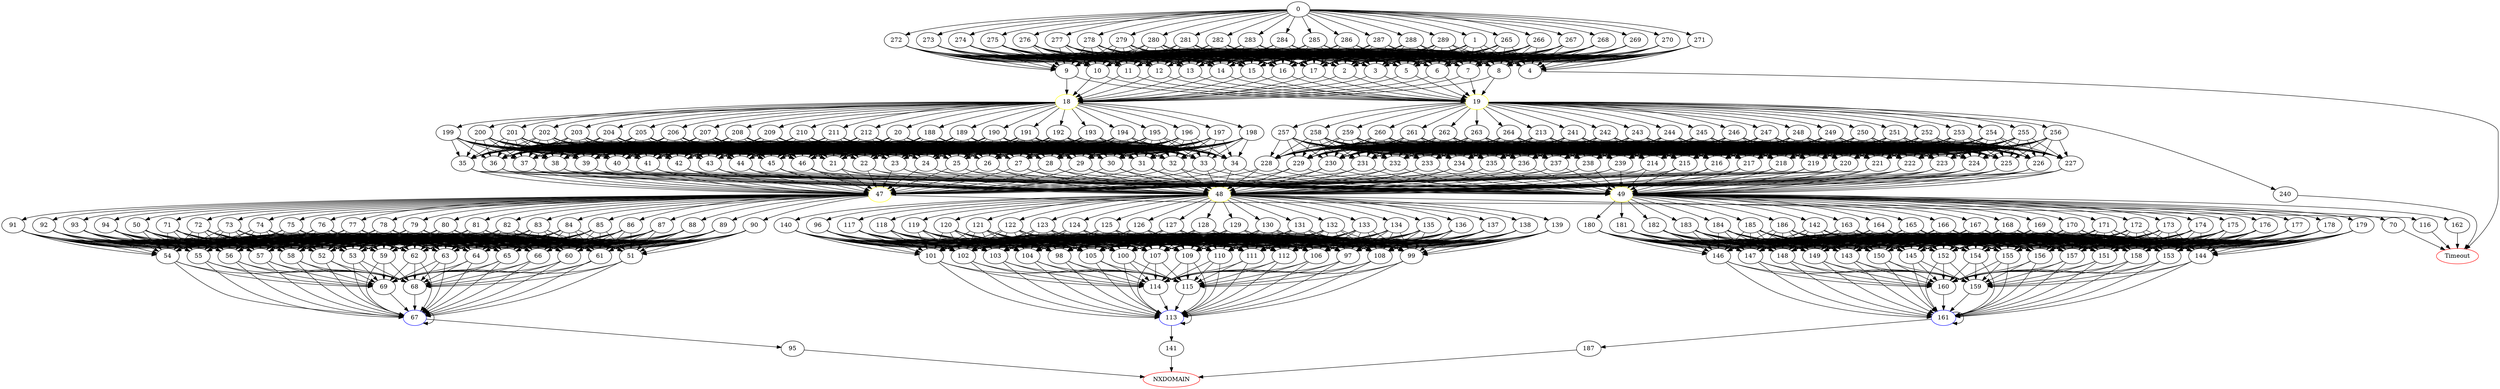 digraph G {
	0 -> 1;
	0 -> 265;
	0 -> 266;
	0 -> 267;
	0 -> 268;
	0 -> 269;
	0 -> 270;
	0 -> 271;
	0 -> 272;
	0 -> 273;
	0 -> 274;
	0 -> 275;
	0 -> 276;
	0 -> 277;
	0 -> 278;
	0 -> 279;
	0 -> 280;
	0 -> 281;
	0 -> 282;
	0 -> 283;
	0 -> 284;
	0 -> 285;
	0 -> 286;
	0 -> 287;
	0 -> 288;
	0 -> 289;
	1 -> 2;
	1 -> 3;
	1 -> 4;
	1 -> 5;
	1 -> 6;
	1 -> 7;
	1 -> 8;
	1 -> 9;
	1 -> 10;
	1 -> 11;
	1 -> 12;
	1 -> 13;
	1 -> 14;
	1 -> 15;
	1 -> 16;
	1 -> 17;
	2 -> "18";
18 [color=yellow];
	2 -> "19";
19 [color=yellow];
	3 -> "18";
18 [color=yellow];
	3 -> "19";
19 [color=yellow];
	4 -> "Timeout";
Timeout [color=red];
	5 -> "18";
18 [color=yellow];
	5 -> "19";
19 [color=yellow];
	6 -> "18";
18 [color=yellow];
	6 -> "19";
19 [color=yellow];
	7 -> "18";
18 [color=yellow];
	7 -> "19";
19 [color=yellow];
	8 -> "18";
18 [color=yellow];
	8 -> "19";
19 [color=yellow];
	9 -> "18";
18 [color=yellow];
	9 -> "19";
19 [color=yellow];
	10 -> "18";
18 [color=yellow];
	10 -> "19";
19 [color=yellow];
	11 -> "18";
18 [color=yellow];
	11 -> "19";
19 [color=yellow];
	12 -> "18";
18 [color=yellow];
	12 -> "19";
19 [color=yellow];
	13 -> "18";
18 [color=yellow];
	13 -> "19";
19 [color=yellow];
	14 -> "18";
18 [color=yellow];
	14 -> "19";
19 [color=yellow];
	15 -> "18";
18 [color=yellow];
	15 -> "19";
19 [color=yellow];
	16 -> "18";
18 [color=yellow];
	16 -> "19";
19 [color=yellow];
	17 -> "18";
18 [color=yellow];
	17 -> "19";
19 [color=yellow];
	18 -> 20;
	18 -> 188;
	18 -> 189;
	18 -> 190;
	18 -> 191;
	18 -> 192;
	18 -> 193;
	18 -> 194;
	18 -> 195;
	18 -> 196;
	18 -> 197;
	18 -> 198;
	18 -> 199;
	18 -> 200;
	18 -> 201;
	18 -> 202;
	18 -> 203;
	18 -> 204;
	18 -> 205;
	18 -> 206;
	18 -> 207;
	18 -> 208;
	18 -> 209;
	18 -> 210;
	18 -> 211;
	18 -> 212;
	19 -> 213;
	19 -> 240;
	19 -> 241;
	19 -> 242;
	19 -> 243;
	19 -> 244;
	19 -> 245;
	19 -> 246;
	19 -> 247;
	19 -> 248;
	19 -> 249;
	19 -> 250;
	19 -> 251;
	19 -> 252;
	19 -> 253;
	19 -> 254;
	19 -> 255;
	19 -> 256;
	19 -> 257;
	19 -> 258;
	19 -> 259;
	19 -> 260;
	19 -> 261;
	19 -> 262;
	19 -> 263;
	19 -> 264;
	20 -> 21;
	20 -> 22;
	20 -> 23;
	20 -> 24;
	20 -> 25;
	20 -> 26;
	20 -> 27;
	20 -> 28;
	20 -> 29;
	20 -> 30;
	20 -> 31;
	20 -> 32;
	20 -> 33;
	20 -> 34;
	20 -> 35;
	20 -> 36;
	20 -> 37;
	20 -> 38;
	20 -> 39;
	20 -> 40;
	20 -> 41;
	20 -> 42;
	20 -> 43;
	20 -> 44;
	20 -> 45;
	20 -> 46;
	21 -> "47";
47 [color=yellow];
	21 -> "48";
48 [color=yellow];
	21 -> "49";
49 [color=yellow];
	22 -> "47";
47 [color=yellow];
	22 -> "48";
48 [color=yellow];
	22 -> "49";
49 [color=yellow];
	23 -> "47";
47 [color=yellow];
	23 -> "48";
48 [color=yellow];
	23 -> "49";
49 [color=yellow];
	24 -> "47";
47 [color=yellow];
	24 -> "48";
48 [color=yellow];
	24 -> "49";
49 [color=yellow];
	25 -> "47";
47 [color=yellow];
	25 -> "48";
48 [color=yellow];
	25 -> "49";
49 [color=yellow];
	26 -> "47";
47 [color=yellow];
	26 -> "48";
48 [color=yellow];
	26 -> "49";
49 [color=yellow];
	27 -> "47";
47 [color=yellow];
	27 -> "48";
48 [color=yellow];
	27 -> "49";
49 [color=yellow];
	28 -> "47";
47 [color=yellow];
	28 -> "48";
48 [color=yellow];
	28 -> "49";
49 [color=yellow];
	29 -> "47";
47 [color=yellow];
	29 -> "48";
48 [color=yellow];
	29 -> "49";
49 [color=yellow];
	30 -> "47";
47 [color=yellow];
	30 -> "48";
48 [color=yellow];
	30 -> "49";
49 [color=yellow];
	31 -> "47";
47 [color=yellow];
	31 -> "48";
48 [color=yellow];
	31 -> "49";
49 [color=yellow];
	32 -> "47";
47 [color=yellow];
	32 -> "48";
48 [color=yellow];
	32 -> "49";
49 [color=yellow];
	33 -> "47";
47 [color=yellow];
	33 -> "48";
48 [color=yellow];
	33 -> "49";
49 [color=yellow];
	34 -> "47";
47 [color=yellow];
	34 -> "48";
48 [color=yellow];
	34 -> "49";
49 [color=yellow];
	35 -> "47";
47 [color=yellow];
	35 -> "48";
48 [color=yellow];
	35 -> "49";
49 [color=yellow];
	36 -> "47";
47 [color=yellow];
	36 -> "48";
48 [color=yellow];
	36 -> "49";
49 [color=yellow];
	37 -> "47";
47 [color=yellow];
	37 -> "48";
48 [color=yellow];
	37 -> "49";
49 [color=yellow];
	38 -> "47";
47 [color=yellow];
	38 -> "48";
48 [color=yellow];
	38 -> "49";
49 [color=yellow];
	39 -> "47";
47 [color=yellow];
	39 -> "48";
48 [color=yellow];
	39 -> "49";
49 [color=yellow];
	40 -> "47";
47 [color=yellow];
	40 -> "48";
48 [color=yellow];
	40 -> "49";
49 [color=yellow];
	41 -> "47";
47 [color=yellow];
	41 -> "48";
48 [color=yellow];
	41 -> "49";
49 [color=yellow];
	42 -> "47";
47 [color=yellow];
	42 -> "48";
48 [color=yellow];
	42 -> "49";
49 [color=yellow];
	43 -> "47";
47 [color=yellow];
	43 -> "48";
48 [color=yellow];
	43 -> "49";
49 [color=yellow];
	44 -> "47";
47 [color=yellow];
	44 -> "48";
48 [color=yellow];
	44 -> "49";
49 [color=yellow];
	45 -> "47";
47 [color=yellow];
	45 -> "48";
48 [color=yellow];
	45 -> "49";
49 [color=yellow];
	46 -> "47";
47 [color=yellow];
	46 -> "48";
48 [color=yellow];
	46 -> "49";
49 [color=yellow];
	47 -> 50;
	47 -> 70;
	47 -> 71;
	47 -> 72;
	47 -> 73;
	47 -> 74;
	47 -> 75;
	47 -> 76;
	47 -> 77;
	47 -> 78;
	47 -> 79;
	47 -> 80;
	47 -> 81;
	47 -> 82;
	47 -> 83;
	47 -> 84;
	47 -> 85;
	47 -> 86;
	47 -> 87;
	47 -> 88;
	47 -> 89;
	47 -> 90;
	47 -> 91;
	47 -> 92;
	47 -> 93;
	47 -> 94;
	48 -> 96;
	48 -> 116;
	48 -> 117;
	48 -> 118;
	48 -> 119;
	48 -> 120;
	48 -> 121;
	48 -> 122;
	48 -> 123;
	48 -> 124;
	48 -> 125;
	48 -> 126;
	48 -> 127;
	48 -> 128;
	48 -> 129;
	48 -> 130;
	48 -> 131;
	48 -> 132;
	48 -> 133;
	48 -> 134;
	48 -> 135;
	48 -> 136;
	48 -> 137;
	48 -> 138;
	48 -> 139;
	48 -> 140;
	49 -> 142;
	49 -> 162;
	49 -> 163;
	49 -> 164;
	49 -> 165;
	49 -> 166;
	49 -> 167;
	49 -> 168;
	49 -> 169;
	49 -> 170;
	49 -> 171;
	49 -> 172;
	49 -> 173;
	49 -> 174;
	49 -> 175;
	49 -> 176;
	49 -> 177;
	49 -> 178;
	49 -> 179;
	49 -> 180;
	49 -> 181;
	49 -> 182;
	49 -> 183;
	49 -> 184;
	49 -> 185;
	49 -> 186;
	50 -> 51;
	50 -> 52;
	50 -> 53;
	50 -> 54;
	50 -> 55;
	50 -> 56;
	50 -> 57;
	50 -> 58;
	50 -> 59;
	50 -> 60;
	50 -> 61;
	50 -> 62;
	50 -> 63;
	50 -> 64;
	50 -> 65;
	50 -> 66;
	51 -> "67";
67 [color=blue];
	51 -> 68;
	51 -> 69;
	52 -> "67";
67 [color=blue];
	52 -> 68;
	52 -> 69;
	53 -> "67";
67 [color=blue];
	53 -> 68;
	53 -> 69;
	54 -> "67";
67 [color=blue];
	54 -> 68;
	54 -> 69;
	55 -> "67";
67 [color=blue];
	55 -> 68;
	55 -> 69;
	56 -> "67";
67 [color=blue];
	56 -> 68;
	56 -> 69;
	57 -> "67";
67 [color=blue];
	57 -> 68;
	57 -> 69;
	58 -> "67";
67 [color=blue];
	58 -> 68;
	58 -> 69;
	59 -> "67";
67 [color=blue];
	59 -> 68;
	59 -> 69;
	60 -> "67";
67 [color=blue];
	60 -> 68;
	60 -> 69;
	61 -> "67";
67 [color=blue];
	61 -> 68;
	61 -> 69;
	62 -> "67";
67 [color=blue];
	62 -> 68;
	62 -> 69;
	63 -> "67";
67 [color=blue];
	63 -> 68;
	63 -> 69;
	64 -> "67";
67 [color=blue];
	64 -> 68;
	64 -> 69;
	65 -> "67";
67 [color=blue];
	65 -> 68;
	65 -> 69;
	66 -> "67";
67 [color=blue];
	66 -> 68;
	66 -> 69;
	67 -> "67";
67 [color=blue];
	67 -> 95;
	68 -> "67";
67 [color=blue];
	69 -> "67";
67 [color=blue];
	70 -> "Timeout";
Timeout [color=red];
	71 -> 51;
	71 -> 52;
	71 -> 53;
	71 -> 54;
	71 -> 55;
	71 -> 56;
	71 -> 57;
	71 -> 58;
	71 -> 59;
	71 -> 60;
	71 -> 61;
	71 -> 62;
	71 -> 63;
	71 -> 64;
	71 -> 65;
	71 -> 66;
	72 -> 51;
	72 -> 52;
	72 -> 53;
	72 -> 54;
	72 -> 55;
	72 -> 56;
	72 -> 57;
	72 -> 58;
	72 -> 59;
	72 -> 60;
	72 -> 61;
	72 -> 62;
	72 -> 63;
	72 -> 64;
	72 -> 65;
	72 -> 66;
	73 -> 51;
	73 -> 52;
	73 -> 53;
	73 -> 54;
	73 -> 55;
	73 -> 56;
	73 -> 57;
	73 -> 58;
	73 -> 59;
	73 -> 60;
	73 -> 61;
	73 -> 62;
	73 -> 63;
	73 -> 64;
	73 -> 65;
	73 -> 66;
	74 -> 51;
	74 -> 52;
	74 -> 53;
	74 -> 54;
	74 -> 55;
	74 -> 56;
	74 -> 57;
	74 -> 58;
	74 -> 59;
	74 -> 60;
	74 -> 61;
	74 -> 62;
	74 -> 63;
	74 -> 64;
	74 -> 65;
	74 -> 66;
	75 -> 51;
	75 -> 52;
	75 -> 53;
	75 -> 54;
	75 -> 55;
	75 -> 56;
	75 -> 57;
	75 -> 58;
	75 -> 59;
	75 -> 60;
	75 -> 61;
	75 -> 62;
	75 -> 63;
	75 -> 64;
	75 -> 65;
	75 -> 66;
	76 -> 51;
	76 -> 52;
	76 -> 53;
	76 -> 54;
	76 -> 55;
	76 -> 56;
	76 -> 57;
	76 -> 58;
	76 -> 59;
	76 -> 60;
	76 -> 61;
	76 -> 62;
	76 -> 63;
	76 -> 64;
	76 -> 65;
	76 -> 66;
	77 -> 51;
	77 -> 52;
	77 -> 53;
	77 -> 54;
	77 -> 55;
	77 -> 56;
	77 -> 57;
	77 -> 58;
	77 -> 59;
	77 -> 60;
	77 -> 61;
	77 -> 62;
	77 -> 63;
	77 -> 64;
	77 -> 65;
	77 -> 66;
	78 -> 51;
	78 -> 52;
	78 -> 53;
	78 -> 54;
	78 -> 55;
	78 -> 56;
	78 -> 57;
	78 -> 58;
	78 -> 59;
	78 -> 60;
	78 -> 61;
	78 -> 62;
	78 -> 63;
	78 -> 64;
	78 -> 65;
	78 -> 66;
	79 -> 51;
	79 -> 52;
	79 -> 53;
	79 -> 54;
	79 -> 55;
	79 -> 56;
	79 -> 57;
	79 -> 58;
	79 -> 59;
	79 -> 60;
	79 -> 61;
	79 -> 62;
	79 -> 63;
	79 -> 64;
	79 -> 65;
	79 -> 66;
	80 -> 51;
	80 -> 52;
	80 -> 53;
	80 -> 54;
	80 -> 55;
	80 -> 56;
	80 -> 57;
	80 -> 58;
	80 -> 59;
	80 -> 60;
	80 -> 61;
	80 -> 62;
	80 -> 63;
	80 -> 64;
	80 -> 65;
	80 -> 66;
	81 -> 51;
	81 -> 52;
	81 -> 53;
	81 -> 54;
	81 -> 55;
	81 -> 56;
	81 -> 57;
	81 -> 58;
	81 -> 59;
	81 -> 60;
	81 -> 61;
	81 -> 62;
	81 -> 63;
	81 -> 64;
	81 -> 65;
	81 -> 66;
	82 -> 51;
	82 -> 52;
	82 -> 53;
	82 -> 54;
	82 -> 55;
	82 -> 56;
	82 -> 57;
	82 -> 58;
	82 -> 59;
	82 -> 60;
	82 -> 61;
	82 -> 62;
	82 -> 63;
	82 -> 64;
	82 -> 65;
	82 -> 66;
	83 -> 51;
	83 -> 52;
	83 -> 53;
	83 -> 54;
	83 -> 55;
	83 -> 56;
	83 -> 57;
	83 -> 58;
	83 -> 59;
	83 -> 60;
	83 -> 61;
	83 -> 62;
	83 -> 63;
	83 -> 64;
	83 -> 65;
	83 -> 66;
	84 -> 51;
	84 -> 52;
	84 -> 53;
	84 -> 54;
	84 -> 55;
	84 -> 56;
	84 -> 57;
	84 -> 58;
	84 -> 59;
	84 -> 60;
	84 -> 61;
	84 -> 62;
	84 -> 63;
	84 -> 64;
	84 -> 65;
	84 -> 66;
	85 -> 51;
	85 -> 52;
	85 -> 53;
	85 -> 54;
	85 -> 55;
	85 -> 56;
	85 -> 57;
	85 -> 58;
	85 -> 59;
	85 -> 60;
	85 -> 61;
	85 -> 62;
	85 -> 63;
	85 -> 64;
	85 -> 65;
	85 -> 66;
	86 -> 51;
	86 -> 52;
	86 -> 53;
	86 -> 54;
	86 -> 55;
	86 -> 56;
	86 -> 57;
	86 -> 58;
	86 -> 59;
	86 -> 60;
	86 -> 61;
	86 -> 62;
	86 -> 63;
	86 -> 64;
	86 -> 65;
	86 -> 66;
	87 -> 51;
	87 -> 52;
	87 -> 53;
	87 -> 54;
	87 -> 55;
	87 -> 56;
	87 -> 57;
	87 -> 58;
	87 -> 59;
	87 -> 60;
	87 -> 61;
	87 -> 62;
	87 -> 63;
	87 -> 64;
	87 -> 65;
	87 -> 66;
	88 -> 51;
	88 -> 52;
	88 -> 53;
	88 -> 54;
	88 -> 55;
	88 -> 56;
	88 -> 57;
	88 -> 58;
	88 -> 59;
	88 -> 60;
	88 -> 61;
	88 -> 62;
	88 -> 63;
	88 -> 64;
	88 -> 65;
	88 -> 66;
	89 -> 51;
	89 -> 52;
	89 -> 53;
	89 -> 54;
	89 -> 55;
	89 -> 56;
	89 -> 57;
	89 -> 58;
	89 -> 59;
	89 -> 60;
	89 -> 61;
	89 -> 62;
	89 -> 63;
	89 -> 64;
	89 -> 65;
	89 -> 66;
	90 -> 51;
	90 -> 52;
	90 -> 53;
	90 -> 54;
	90 -> 55;
	90 -> 56;
	90 -> 57;
	90 -> 58;
	90 -> 59;
	90 -> 60;
	90 -> 61;
	90 -> 62;
	90 -> 63;
	90 -> 64;
	90 -> 65;
	90 -> 66;
	91 -> 51;
	91 -> 52;
	91 -> 53;
	91 -> 54;
	91 -> 55;
	91 -> 56;
	91 -> 57;
	91 -> 58;
	91 -> 59;
	91 -> 60;
	91 -> 61;
	91 -> 62;
	91 -> 63;
	91 -> 64;
	91 -> 65;
	91 -> 66;
	92 -> 51;
	92 -> 52;
	92 -> 53;
	92 -> 54;
	92 -> 55;
	92 -> 56;
	92 -> 57;
	92 -> 58;
	92 -> 59;
	92 -> 60;
	92 -> 61;
	92 -> 62;
	92 -> 63;
	92 -> 64;
	92 -> 65;
	92 -> 66;
	93 -> 51;
	93 -> 52;
	93 -> 53;
	93 -> 54;
	93 -> 55;
	93 -> 56;
	93 -> 57;
	93 -> 58;
	93 -> 59;
	93 -> 60;
	93 -> 61;
	93 -> 62;
	93 -> 63;
	93 -> 64;
	93 -> 65;
	93 -> 66;
	94 -> 51;
	94 -> 52;
	94 -> 53;
	94 -> 54;
	94 -> 55;
	94 -> 56;
	94 -> 57;
	94 -> 58;
	94 -> 59;
	94 -> 60;
	94 -> 61;
	94 -> 62;
	94 -> 63;
	94 -> 64;
	94 -> 65;
	94 -> 66;
	95 -> "NXDOMAIN";
NXDOMAIN [color=red];
	96 -> 97;
	96 -> 98;
	96 -> 99;
	96 -> 100;
	96 -> 101;
	96 -> 102;
	96 -> 103;
	96 -> 104;
	96 -> 105;
	96 -> 106;
	96 -> 107;
	96 -> 108;
	96 -> 109;
	96 -> 110;
	96 -> 111;
	96 -> 112;
	97 -> "113";
113 [color=blue];
	97 -> 114;
	97 -> 115;
	98 -> "113";
113 [color=blue];
	98 -> 114;
	98 -> 115;
	99 -> "113";
113 [color=blue];
	99 -> 114;
	99 -> 115;
	100 -> "113";
113 [color=blue];
	100 -> 114;
	100 -> 115;
	101 -> "113";
113 [color=blue];
	101 -> 114;
	101 -> 115;
	102 -> "113";
113 [color=blue];
	102 -> 114;
	102 -> 115;
	103 -> "113";
113 [color=blue];
	103 -> 114;
	103 -> 115;
	104 -> "113";
113 [color=blue];
	104 -> 114;
	104 -> 115;
	105 -> "113";
113 [color=blue];
	105 -> 114;
	105 -> 115;
	106 -> "113";
113 [color=blue];
	106 -> 114;
	106 -> 115;
	107 -> "113";
113 [color=blue];
	107 -> 114;
	107 -> 115;
	108 -> "113";
113 [color=blue];
	108 -> 114;
	108 -> 115;
	109 -> "113";
113 [color=blue];
	109 -> 114;
	109 -> 115;
	110 -> "113";
113 [color=blue];
	110 -> 114;
	110 -> 115;
	111 -> "113";
113 [color=blue];
	111 -> 114;
	111 -> 115;
	112 -> "113";
113 [color=blue];
	112 -> 114;
	112 -> 115;
	113 -> "113";
113 [color=blue];
	113 -> 141;
	114 -> "113";
113 [color=blue];
	115 -> "113";
113 [color=blue];
	116 -> "Timeout";
Timeout [color=red];
	117 -> 97;
	117 -> 98;
	117 -> 99;
	117 -> 100;
	117 -> 101;
	117 -> 102;
	117 -> 103;
	117 -> 104;
	117 -> 105;
	117 -> 106;
	117 -> 107;
	117 -> 108;
	117 -> 109;
	117 -> 110;
	117 -> 111;
	117 -> 112;
	118 -> 97;
	118 -> 98;
	118 -> 99;
	118 -> 100;
	118 -> 101;
	118 -> 102;
	118 -> 103;
	118 -> 104;
	118 -> 105;
	118 -> 106;
	118 -> 107;
	118 -> 108;
	118 -> 109;
	118 -> 110;
	118 -> 111;
	118 -> 112;
	119 -> 97;
	119 -> 98;
	119 -> 99;
	119 -> 100;
	119 -> 101;
	119 -> 102;
	119 -> 103;
	119 -> 104;
	119 -> 105;
	119 -> 106;
	119 -> 107;
	119 -> 108;
	119 -> 109;
	119 -> 110;
	119 -> 111;
	119 -> 112;
	120 -> 97;
	120 -> 98;
	120 -> 99;
	120 -> 100;
	120 -> 101;
	120 -> 102;
	120 -> 103;
	120 -> 104;
	120 -> 105;
	120 -> 106;
	120 -> 107;
	120 -> 108;
	120 -> 109;
	120 -> 110;
	120 -> 111;
	120 -> 112;
	121 -> 97;
	121 -> 98;
	121 -> 99;
	121 -> 100;
	121 -> 101;
	121 -> 102;
	121 -> 103;
	121 -> 104;
	121 -> 105;
	121 -> 106;
	121 -> 107;
	121 -> 108;
	121 -> 109;
	121 -> 110;
	121 -> 111;
	121 -> 112;
	122 -> 97;
	122 -> 98;
	122 -> 99;
	122 -> 100;
	122 -> 101;
	122 -> 102;
	122 -> 103;
	122 -> 104;
	122 -> 105;
	122 -> 106;
	122 -> 107;
	122 -> 108;
	122 -> 109;
	122 -> 110;
	122 -> 111;
	122 -> 112;
	123 -> 97;
	123 -> 98;
	123 -> 99;
	123 -> 100;
	123 -> 101;
	123 -> 102;
	123 -> 103;
	123 -> 104;
	123 -> 105;
	123 -> 106;
	123 -> 107;
	123 -> 108;
	123 -> 109;
	123 -> 110;
	123 -> 111;
	123 -> 112;
	124 -> 97;
	124 -> 98;
	124 -> 99;
	124 -> 100;
	124 -> 101;
	124 -> 102;
	124 -> 103;
	124 -> 104;
	124 -> 105;
	124 -> 106;
	124 -> 107;
	124 -> 108;
	124 -> 109;
	124 -> 110;
	124 -> 111;
	124 -> 112;
	125 -> 97;
	125 -> 98;
	125 -> 99;
	125 -> 100;
	125 -> 101;
	125 -> 102;
	125 -> 103;
	125 -> 104;
	125 -> 105;
	125 -> 106;
	125 -> 107;
	125 -> 108;
	125 -> 109;
	125 -> 110;
	125 -> 111;
	125 -> 112;
	126 -> 97;
	126 -> 98;
	126 -> 99;
	126 -> 100;
	126 -> 101;
	126 -> 102;
	126 -> 103;
	126 -> 104;
	126 -> 105;
	126 -> 106;
	126 -> 107;
	126 -> 108;
	126 -> 109;
	126 -> 110;
	126 -> 111;
	126 -> 112;
	127 -> 97;
	127 -> 98;
	127 -> 99;
	127 -> 100;
	127 -> 101;
	127 -> 102;
	127 -> 103;
	127 -> 104;
	127 -> 105;
	127 -> 106;
	127 -> 107;
	127 -> 108;
	127 -> 109;
	127 -> 110;
	127 -> 111;
	127 -> 112;
	128 -> 97;
	128 -> 98;
	128 -> 99;
	128 -> 100;
	128 -> 101;
	128 -> 102;
	128 -> 103;
	128 -> 104;
	128 -> 105;
	128 -> 106;
	128 -> 107;
	128 -> 108;
	128 -> 109;
	128 -> 110;
	128 -> 111;
	128 -> 112;
	129 -> 97;
	129 -> 98;
	129 -> 99;
	129 -> 100;
	129 -> 101;
	129 -> 102;
	129 -> 103;
	129 -> 104;
	129 -> 105;
	129 -> 106;
	129 -> 107;
	129 -> 108;
	129 -> 109;
	129 -> 110;
	129 -> 111;
	129 -> 112;
	130 -> 97;
	130 -> 98;
	130 -> 99;
	130 -> 100;
	130 -> 101;
	130 -> 102;
	130 -> 103;
	130 -> 104;
	130 -> 105;
	130 -> 106;
	130 -> 107;
	130 -> 108;
	130 -> 109;
	130 -> 110;
	130 -> 111;
	130 -> 112;
	131 -> 97;
	131 -> 98;
	131 -> 99;
	131 -> 100;
	131 -> 101;
	131 -> 102;
	131 -> 103;
	131 -> 104;
	131 -> 105;
	131 -> 106;
	131 -> 107;
	131 -> 108;
	131 -> 109;
	131 -> 110;
	131 -> 111;
	131 -> 112;
	132 -> 97;
	132 -> 98;
	132 -> 99;
	132 -> 100;
	132 -> 101;
	132 -> 102;
	132 -> 103;
	132 -> 104;
	132 -> 105;
	132 -> 106;
	132 -> 107;
	132 -> 108;
	132 -> 109;
	132 -> 110;
	132 -> 111;
	132 -> 112;
	133 -> 97;
	133 -> 98;
	133 -> 99;
	133 -> 100;
	133 -> 101;
	133 -> 102;
	133 -> 103;
	133 -> 104;
	133 -> 105;
	133 -> 106;
	133 -> 107;
	133 -> 108;
	133 -> 109;
	133 -> 110;
	133 -> 111;
	133 -> 112;
	134 -> 97;
	134 -> 98;
	134 -> 99;
	134 -> 100;
	134 -> 101;
	134 -> 102;
	134 -> 103;
	134 -> 104;
	134 -> 105;
	134 -> 106;
	134 -> 107;
	134 -> 108;
	134 -> 109;
	134 -> 110;
	134 -> 111;
	134 -> 112;
	135 -> 97;
	135 -> 98;
	135 -> 99;
	135 -> 100;
	135 -> 101;
	135 -> 102;
	135 -> 103;
	135 -> 104;
	135 -> 105;
	135 -> 106;
	135 -> 107;
	135 -> 108;
	135 -> 109;
	135 -> 110;
	135 -> 111;
	135 -> 112;
	136 -> 97;
	136 -> 98;
	136 -> 99;
	136 -> 100;
	136 -> 101;
	136 -> 102;
	136 -> 103;
	136 -> 104;
	136 -> 105;
	136 -> 106;
	136 -> 107;
	136 -> 108;
	136 -> 109;
	136 -> 110;
	136 -> 111;
	136 -> 112;
	137 -> 97;
	137 -> 98;
	137 -> 99;
	137 -> 100;
	137 -> 101;
	137 -> 102;
	137 -> 103;
	137 -> 104;
	137 -> 105;
	137 -> 106;
	137 -> 107;
	137 -> 108;
	137 -> 109;
	137 -> 110;
	137 -> 111;
	137 -> 112;
	138 -> 97;
	138 -> 98;
	138 -> 99;
	138 -> 100;
	138 -> 101;
	138 -> 102;
	138 -> 103;
	138 -> 104;
	138 -> 105;
	138 -> 106;
	138 -> 107;
	138 -> 108;
	138 -> 109;
	138 -> 110;
	138 -> 111;
	138 -> 112;
	139 -> 97;
	139 -> 98;
	139 -> 99;
	139 -> 100;
	139 -> 101;
	139 -> 102;
	139 -> 103;
	139 -> 104;
	139 -> 105;
	139 -> 106;
	139 -> 107;
	139 -> 108;
	139 -> 109;
	139 -> 110;
	139 -> 111;
	139 -> 112;
	140 -> 97;
	140 -> 98;
	140 -> 99;
	140 -> 100;
	140 -> 101;
	140 -> 102;
	140 -> 103;
	140 -> 104;
	140 -> 105;
	140 -> 106;
	140 -> 107;
	140 -> 108;
	140 -> 109;
	140 -> 110;
	140 -> 111;
	140 -> 112;
	141 -> "NXDOMAIN";
NXDOMAIN [color=red];
	142 -> 143;
	142 -> 144;
	142 -> 145;
	142 -> 146;
	142 -> 147;
	142 -> 148;
	142 -> 149;
	142 -> 150;
	142 -> 151;
	142 -> 152;
	142 -> 153;
	142 -> 154;
	142 -> 155;
	142 -> 156;
	142 -> 157;
	142 -> 158;
	143 -> 159;
	143 -> 160;
	143 -> "161";
161 [color=blue];
	144 -> 159;
	144 -> 160;
	144 -> "161";
161 [color=blue];
	145 -> 159;
	145 -> 160;
	145 -> "161";
161 [color=blue];
	146 -> 159;
	146 -> 160;
	146 -> "161";
161 [color=blue];
	147 -> 159;
	147 -> 160;
	147 -> "161";
161 [color=blue];
	148 -> 159;
	148 -> 160;
	148 -> "161";
161 [color=blue];
	149 -> 159;
	149 -> 160;
	149 -> "161";
161 [color=blue];
	150 -> 159;
	150 -> 160;
	150 -> "161";
161 [color=blue];
	151 -> 159;
	151 -> 160;
	151 -> "161";
161 [color=blue];
	152 -> 159;
	152 -> 160;
	152 -> "161";
161 [color=blue];
	153 -> 159;
	153 -> 160;
	153 -> "161";
161 [color=blue];
	154 -> 159;
	154 -> 160;
	154 -> "161";
161 [color=blue];
	155 -> 159;
	155 -> 160;
	155 -> "161";
161 [color=blue];
	156 -> 159;
	156 -> 160;
	156 -> "161";
161 [color=blue];
	157 -> 159;
	157 -> 160;
	157 -> "161";
161 [color=blue];
	158 -> 159;
	158 -> 160;
	158 -> "161";
161 [color=blue];
	159 -> "161";
161 [color=blue];
	160 -> "161";
161 [color=blue];
	161 -> "161";
161 [color=blue];
	161 -> 187;
	162 -> "Timeout";
Timeout [color=red];
	163 -> 143;
	163 -> 144;
	163 -> 145;
	163 -> 146;
	163 -> 147;
	163 -> 148;
	163 -> 149;
	163 -> 150;
	163 -> 151;
	163 -> 152;
	163 -> 153;
	163 -> 154;
	163 -> 155;
	163 -> 156;
	163 -> 157;
	163 -> 158;
	164 -> 143;
	164 -> 144;
	164 -> 145;
	164 -> 146;
	164 -> 147;
	164 -> 148;
	164 -> 149;
	164 -> 150;
	164 -> 151;
	164 -> 152;
	164 -> 153;
	164 -> 154;
	164 -> 155;
	164 -> 156;
	164 -> 157;
	164 -> 158;
	165 -> 143;
	165 -> 144;
	165 -> 145;
	165 -> 146;
	165 -> 147;
	165 -> 148;
	165 -> 149;
	165 -> 150;
	165 -> 151;
	165 -> 152;
	165 -> 153;
	165 -> 154;
	165 -> 155;
	165 -> 156;
	165 -> 157;
	165 -> 158;
	166 -> 143;
	166 -> 144;
	166 -> 145;
	166 -> 146;
	166 -> 147;
	166 -> 148;
	166 -> 149;
	166 -> 150;
	166 -> 151;
	166 -> 152;
	166 -> 153;
	166 -> 154;
	166 -> 155;
	166 -> 156;
	166 -> 157;
	166 -> 158;
	167 -> 143;
	167 -> 144;
	167 -> 145;
	167 -> 146;
	167 -> 147;
	167 -> 148;
	167 -> 149;
	167 -> 150;
	167 -> 151;
	167 -> 152;
	167 -> 153;
	167 -> 154;
	167 -> 155;
	167 -> 156;
	167 -> 157;
	167 -> 158;
	168 -> 143;
	168 -> 144;
	168 -> 145;
	168 -> 146;
	168 -> 147;
	168 -> 148;
	168 -> 149;
	168 -> 150;
	168 -> 151;
	168 -> 152;
	168 -> 153;
	168 -> 154;
	168 -> 155;
	168 -> 156;
	168 -> 157;
	168 -> 158;
	169 -> 143;
	169 -> 144;
	169 -> 145;
	169 -> 146;
	169 -> 147;
	169 -> 148;
	169 -> 149;
	169 -> 150;
	169 -> 151;
	169 -> 152;
	169 -> 153;
	169 -> 154;
	169 -> 155;
	169 -> 156;
	169 -> 157;
	169 -> 158;
	170 -> 143;
	170 -> 144;
	170 -> 145;
	170 -> 146;
	170 -> 147;
	170 -> 148;
	170 -> 149;
	170 -> 150;
	170 -> 151;
	170 -> 152;
	170 -> 153;
	170 -> 154;
	170 -> 155;
	170 -> 156;
	170 -> 157;
	170 -> 158;
	171 -> 143;
	171 -> 144;
	171 -> 145;
	171 -> 146;
	171 -> 147;
	171 -> 148;
	171 -> 149;
	171 -> 150;
	171 -> 151;
	171 -> 152;
	171 -> 153;
	171 -> 154;
	171 -> 155;
	171 -> 156;
	171 -> 157;
	171 -> 158;
	172 -> 143;
	172 -> 144;
	172 -> 145;
	172 -> 146;
	172 -> 147;
	172 -> 148;
	172 -> 149;
	172 -> 150;
	172 -> 151;
	172 -> 152;
	172 -> 153;
	172 -> 154;
	172 -> 155;
	172 -> 156;
	172 -> 157;
	172 -> 158;
	173 -> 143;
	173 -> 144;
	173 -> 145;
	173 -> 146;
	173 -> 147;
	173 -> 148;
	173 -> 149;
	173 -> 150;
	173 -> 151;
	173 -> 152;
	173 -> 153;
	173 -> 154;
	173 -> 155;
	173 -> 156;
	173 -> 157;
	173 -> 158;
	174 -> 143;
	174 -> 144;
	174 -> 145;
	174 -> 146;
	174 -> 147;
	174 -> 148;
	174 -> 149;
	174 -> 150;
	174 -> 151;
	174 -> 152;
	174 -> 153;
	174 -> 154;
	174 -> 155;
	174 -> 156;
	174 -> 157;
	174 -> 158;
	175 -> 143;
	175 -> 144;
	175 -> 145;
	175 -> 146;
	175 -> 147;
	175 -> 148;
	175 -> 149;
	175 -> 150;
	175 -> 151;
	175 -> 152;
	175 -> 153;
	175 -> 154;
	175 -> 155;
	175 -> 156;
	175 -> 157;
	175 -> 158;
	176 -> 143;
	176 -> 144;
	176 -> 145;
	176 -> 146;
	176 -> 147;
	176 -> 148;
	176 -> 149;
	176 -> 150;
	176 -> 151;
	176 -> 152;
	176 -> 153;
	176 -> 154;
	176 -> 155;
	176 -> 156;
	176 -> 157;
	176 -> 158;
	177 -> 143;
	177 -> 144;
	177 -> 145;
	177 -> 146;
	177 -> 147;
	177 -> 148;
	177 -> 149;
	177 -> 150;
	177 -> 151;
	177 -> 152;
	177 -> 153;
	177 -> 154;
	177 -> 155;
	177 -> 156;
	177 -> 157;
	177 -> 158;
	178 -> 143;
	178 -> 144;
	178 -> 145;
	178 -> 146;
	178 -> 147;
	178 -> 148;
	178 -> 149;
	178 -> 150;
	178 -> 151;
	178 -> 152;
	178 -> 153;
	178 -> 154;
	178 -> 155;
	178 -> 156;
	178 -> 157;
	178 -> 158;
	179 -> 143;
	179 -> 144;
	179 -> 145;
	179 -> 146;
	179 -> 147;
	179 -> 148;
	179 -> 149;
	179 -> 150;
	179 -> 151;
	179 -> 152;
	179 -> 153;
	179 -> 154;
	179 -> 155;
	179 -> 156;
	179 -> 157;
	179 -> 158;
	180 -> 143;
	180 -> 144;
	180 -> 145;
	180 -> 146;
	180 -> 147;
	180 -> 148;
	180 -> 149;
	180 -> 150;
	180 -> 151;
	180 -> 152;
	180 -> 153;
	180 -> 154;
	180 -> 155;
	180 -> 156;
	180 -> 157;
	180 -> 158;
	181 -> 143;
	181 -> 144;
	181 -> 145;
	181 -> 146;
	181 -> 147;
	181 -> 148;
	181 -> 149;
	181 -> 150;
	181 -> 151;
	181 -> 152;
	181 -> 153;
	181 -> 154;
	181 -> 155;
	181 -> 156;
	181 -> 157;
	181 -> 158;
	182 -> 143;
	182 -> 144;
	182 -> 145;
	182 -> 146;
	182 -> 147;
	182 -> 148;
	182 -> 149;
	182 -> 150;
	182 -> 151;
	182 -> 152;
	182 -> 153;
	182 -> 154;
	182 -> 155;
	182 -> 156;
	182 -> 157;
	182 -> 158;
	183 -> 143;
	183 -> 144;
	183 -> 145;
	183 -> 146;
	183 -> 147;
	183 -> 148;
	183 -> 149;
	183 -> 150;
	183 -> 151;
	183 -> 152;
	183 -> 153;
	183 -> 154;
	183 -> 155;
	183 -> 156;
	183 -> 157;
	183 -> 158;
	184 -> 143;
	184 -> 144;
	184 -> 145;
	184 -> 146;
	184 -> 147;
	184 -> 148;
	184 -> 149;
	184 -> 150;
	184 -> 151;
	184 -> 152;
	184 -> 153;
	184 -> 154;
	184 -> 155;
	184 -> 156;
	184 -> 157;
	184 -> 158;
	185 -> 143;
	185 -> 144;
	185 -> 145;
	185 -> 146;
	185 -> 147;
	185 -> 148;
	185 -> 149;
	185 -> 150;
	185 -> 151;
	185 -> 152;
	185 -> 153;
	185 -> 154;
	185 -> 155;
	185 -> 156;
	185 -> 157;
	185 -> 158;
	186 -> 143;
	186 -> 144;
	186 -> 145;
	186 -> 146;
	186 -> 147;
	186 -> 148;
	186 -> 149;
	186 -> 150;
	186 -> 151;
	186 -> 152;
	186 -> 153;
	186 -> 154;
	186 -> 155;
	186 -> 156;
	186 -> 157;
	186 -> 158;
	187 -> "NXDOMAIN";
NXDOMAIN [color=red];
	188 -> 21;
	188 -> 22;
	188 -> 23;
	188 -> 24;
	188 -> 25;
	188 -> 26;
	188 -> 27;
	188 -> 28;
	188 -> 29;
	188 -> 30;
	188 -> 31;
	188 -> 32;
	188 -> 33;
	188 -> 34;
	188 -> 35;
	188 -> 36;
	188 -> 37;
	188 -> 38;
	188 -> 39;
	188 -> 40;
	188 -> 41;
	188 -> 42;
	188 -> 43;
	188 -> 44;
	188 -> 45;
	188 -> 46;
	189 -> 21;
	189 -> 22;
	189 -> 23;
	189 -> 24;
	189 -> 25;
	189 -> 26;
	189 -> 27;
	189 -> 28;
	189 -> 29;
	189 -> 30;
	189 -> 31;
	189 -> 32;
	189 -> 33;
	189 -> 34;
	189 -> 35;
	189 -> 36;
	189 -> 37;
	189 -> 38;
	189 -> 39;
	189 -> 40;
	189 -> 41;
	189 -> 42;
	189 -> 43;
	189 -> 44;
	189 -> 45;
	189 -> 46;
	190 -> 21;
	190 -> 22;
	190 -> 23;
	190 -> 24;
	190 -> 25;
	190 -> 26;
	190 -> 27;
	190 -> 28;
	190 -> 29;
	190 -> 30;
	190 -> 31;
	190 -> 32;
	190 -> 33;
	190 -> 34;
	190 -> 35;
	190 -> 36;
	190 -> 37;
	190 -> 38;
	190 -> 39;
	190 -> 40;
	190 -> 41;
	190 -> 42;
	190 -> 43;
	190 -> 44;
	190 -> 45;
	190 -> 46;
	191 -> 21;
	191 -> 22;
	191 -> 23;
	191 -> 24;
	191 -> 25;
	191 -> 26;
	191 -> 27;
	191 -> 28;
	191 -> 29;
	191 -> 30;
	191 -> 31;
	191 -> 32;
	191 -> 33;
	191 -> 34;
	191 -> 35;
	191 -> 36;
	191 -> 37;
	191 -> 38;
	191 -> 39;
	191 -> 40;
	191 -> 41;
	191 -> 42;
	191 -> 43;
	191 -> 44;
	191 -> 45;
	191 -> 46;
	192 -> 21;
	192 -> 22;
	192 -> 23;
	192 -> 24;
	192 -> 25;
	192 -> 26;
	192 -> 27;
	192 -> 28;
	192 -> 29;
	192 -> 30;
	192 -> 31;
	192 -> 32;
	192 -> 33;
	192 -> 34;
	192 -> 35;
	192 -> 36;
	192 -> 37;
	192 -> 38;
	192 -> 39;
	192 -> 40;
	192 -> 41;
	192 -> 42;
	192 -> 43;
	192 -> 44;
	192 -> 45;
	192 -> 46;
	193 -> 21;
	193 -> 22;
	193 -> 23;
	193 -> 24;
	193 -> 25;
	193 -> 26;
	193 -> 27;
	193 -> 28;
	193 -> 29;
	193 -> 30;
	193 -> 31;
	193 -> 32;
	193 -> 33;
	193 -> 34;
	193 -> 35;
	193 -> 36;
	193 -> 37;
	193 -> 38;
	193 -> 39;
	193 -> 40;
	193 -> 41;
	193 -> 42;
	193 -> 43;
	193 -> 44;
	193 -> 45;
	193 -> 46;
	194 -> 21;
	194 -> 22;
	194 -> 23;
	194 -> 24;
	194 -> 25;
	194 -> 26;
	194 -> 27;
	194 -> 28;
	194 -> 29;
	194 -> 30;
	194 -> 31;
	194 -> 32;
	194 -> 33;
	194 -> 34;
	194 -> 35;
	194 -> 36;
	194 -> 37;
	194 -> 38;
	194 -> 39;
	194 -> 40;
	194 -> 41;
	194 -> 42;
	194 -> 43;
	194 -> 44;
	194 -> 45;
	194 -> 46;
	195 -> 21;
	195 -> 22;
	195 -> 23;
	195 -> 24;
	195 -> 25;
	195 -> 26;
	195 -> 27;
	195 -> 28;
	195 -> 29;
	195 -> 30;
	195 -> 31;
	195 -> 32;
	195 -> 33;
	195 -> 34;
	195 -> 35;
	195 -> 36;
	195 -> 37;
	195 -> 38;
	195 -> 39;
	195 -> 40;
	195 -> 41;
	195 -> 42;
	195 -> 43;
	195 -> 44;
	195 -> 45;
	195 -> 46;
	196 -> 21;
	196 -> 22;
	196 -> 23;
	196 -> 24;
	196 -> 25;
	196 -> 26;
	196 -> 27;
	196 -> 28;
	196 -> 29;
	196 -> 30;
	196 -> 31;
	196 -> 32;
	196 -> 33;
	196 -> 34;
	196 -> 35;
	196 -> 36;
	196 -> 37;
	196 -> 38;
	196 -> 39;
	196 -> 40;
	196 -> 41;
	196 -> 42;
	196 -> 43;
	196 -> 44;
	196 -> 45;
	196 -> 46;
	197 -> 21;
	197 -> 22;
	197 -> 23;
	197 -> 24;
	197 -> 25;
	197 -> 26;
	197 -> 27;
	197 -> 28;
	197 -> 29;
	197 -> 30;
	197 -> 31;
	197 -> 32;
	197 -> 33;
	197 -> 34;
	197 -> 35;
	197 -> 36;
	197 -> 37;
	197 -> 38;
	197 -> 39;
	197 -> 40;
	197 -> 41;
	197 -> 42;
	197 -> 43;
	197 -> 44;
	197 -> 45;
	197 -> 46;
	198 -> 21;
	198 -> 22;
	198 -> 23;
	198 -> 24;
	198 -> 25;
	198 -> 26;
	198 -> 27;
	198 -> 28;
	198 -> 29;
	198 -> 30;
	198 -> 31;
	198 -> 32;
	198 -> 33;
	198 -> 34;
	198 -> 35;
	198 -> 36;
	198 -> 37;
	198 -> 38;
	198 -> 39;
	198 -> 40;
	198 -> 41;
	198 -> 42;
	198 -> 43;
	198 -> 44;
	198 -> 45;
	198 -> 46;
	199 -> 21;
	199 -> 22;
	199 -> 23;
	199 -> 24;
	199 -> 25;
	199 -> 26;
	199 -> 27;
	199 -> 28;
	199 -> 29;
	199 -> 30;
	199 -> 31;
	199 -> 32;
	199 -> 33;
	199 -> 34;
	199 -> 35;
	199 -> 36;
	199 -> 37;
	199 -> 38;
	199 -> 39;
	199 -> 40;
	199 -> 41;
	199 -> 42;
	199 -> 43;
	199 -> 44;
	199 -> 45;
	199 -> 46;
	200 -> 21;
	200 -> 22;
	200 -> 23;
	200 -> 24;
	200 -> 25;
	200 -> 26;
	200 -> 27;
	200 -> 28;
	200 -> 29;
	200 -> 30;
	200 -> 31;
	200 -> 32;
	200 -> 33;
	200 -> 34;
	200 -> 35;
	200 -> 36;
	200 -> 37;
	200 -> 38;
	200 -> 39;
	200 -> 40;
	200 -> 41;
	200 -> 42;
	200 -> 43;
	200 -> 44;
	200 -> 45;
	200 -> 46;
	201 -> 21;
	201 -> 22;
	201 -> 23;
	201 -> 24;
	201 -> 25;
	201 -> 26;
	201 -> 27;
	201 -> 28;
	201 -> 29;
	201 -> 30;
	201 -> 31;
	201 -> 32;
	201 -> 33;
	201 -> 34;
	201 -> 35;
	201 -> 36;
	201 -> 37;
	201 -> 38;
	201 -> 39;
	201 -> 40;
	201 -> 41;
	201 -> 42;
	201 -> 43;
	201 -> 44;
	201 -> 45;
	201 -> 46;
	202 -> 21;
	202 -> 22;
	202 -> 23;
	202 -> 24;
	202 -> 25;
	202 -> 26;
	202 -> 27;
	202 -> 28;
	202 -> 29;
	202 -> 30;
	202 -> 31;
	202 -> 32;
	202 -> 33;
	202 -> 34;
	202 -> 35;
	202 -> 36;
	202 -> 37;
	202 -> 38;
	202 -> 39;
	202 -> 40;
	202 -> 41;
	202 -> 42;
	202 -> 43;
	202 -> 44;
	202 -> 45;
	202 -> 46;
	203 -> 21;
	203 -> 22;
	203 -> 23;
	203 -> 24;
	203 -> 25;
	203 -> 26;
	203 -> 27;
	203 -> 28;
	203 -> 29;
	203 -> 30;
	203 -> 31;
	203 -> 32;
	203 -> 33;
	203 -> 34;
	203 -> 35;
	203 -> 36;
	203 -> 37;
	203 -> 38;
	203 -> 39;
	203 -> 40;
	203 -> 41;
	203 -> 42;
	203 -> 43;
	203 -> 44;
	203 -> 45;
	203 -> 46;
	204 -> 21;
	204 -> 22;
	204 -> 23;
	204 -> 24;
	204 -> 25;
	204 -> 26;
	204 -> 27;
	204 -> 28;
	204 -> 29;
	204 -> 30;
	204 -> 31;
	204 -> 32;
	204 -> 33;
	204 -> 34;
	204 -> 35;
	204 -> 36;
	204 -> 37;
	204 -> 38;
	204 -> 39;
	204 -> 40;
	204 -> 41;
	204 -> 42;
	204 -> 43;
	204 -> 44;
	204 -> 45;
	204 -> 46;
	205 -> 21;
	205 -> 22;
	205 -> 23;
	205 -> 24;
	205 -> 25;
	205 -> 26;
	205 -> 27;
	205 -> 28;
	205 -> 29;
	205 -> 30;
	205 -> 31;
	205 -> 32;
	205 -> 33;
	205 -> 34;
	205 -> 35;
	205 -> 36;
	205 -> 37;
	205 -> 38;
	205 -> 39;
	205 -> 40;
	205 -> 41;
	205 -> 42;
	205 -> 43;
	205 -> 44;
	205 -> 45;
	205 -> 46;
	206 -> 21;
	206 -> 22;
	206 -> 23;
	206 -> 24;
	206 -> 25;
	206 -> 26;
	206 -> 27;
	206 -> 28;
	206 -> 29;
	206 -> 30;
	206 -> 31;
	206 -> 32;
	206 -> 33;
	206 -> 34;
	206 -> 35;
	206 -> 36;
	206 -> 37;
	206 -> 38;
	206 -> 39;
	206 -> 40;
	206 -> 41;
	206 -> 42;
	206 -> 43;
	206 -> 44;
	206 -> 45;
	206 -> 46;
	207 -> 21;
	207 -> 22;
	207 -> 23;
	207 -> 24;
	207 -> 25;
	207 -> 26;
	207 -> 27;
	207 -> 28;
	207 -> 29;
	207 -> 30;
	207 -> 31;
	207 -> 32;
	207 -> 33;
	207 -> 34;
	207 -> 35;
	207 -> 36;
	207 -> 37;
	207 -> 38;
	207 -> 39;
	207 -> 40;
	207 -> 41;
	207 -> 42;
	207 -> 43;
	207 -> 44;
	207 -> 45;
	207 -> 46;
	208 -> 21;
	208 -> 22;
	208 -> 23;
	208 -> 24;
	208 -> 25;
	208 -> 26;
	208 -> 27;
	208 -> 28;
	208 -> 29;
	208 -> 30;
	208 -> 31;
	208 -> 32;
	208 -> 33;
	208 -> 34;
	208 -> 35;
	208 -> 36;
	208 -> 37;
	208 -> 38;
	208 -> 39;
	208 -> 40;
	208 -> 41;
	208 -> 42;
	208 -> 43;
	208 -> 44;
	208 -> 45;
	208 -> 46;
	209 -> 21;
	209 -> 22;
	209 -> 23;
	209 -> 24;
	209 -> 25;
	209 -> 26;
	209 -> 27;
	209 -> 28;
	209 -> 29;
	209 -> 30;
	209 -> 31;
	209 -> 32;
	209 -> 33;
	209 -> 34;
	209 -> 35;
	209 -> 36;
	209 -> 37;
	209 -> 38;
	209 -> 39;
	209 -> 40;
	209 -> 41;
	209 -> 42;
	209 -> 43;
	209 -> 44;
	209 -> 45;
	209 -> 46;
	210 -> 21;
	210 -> 22;
	210 -> 23;
	210 -> 24;
	210 -> 25;
	210 -> 26;
	210 -> 27;
	210 -> 28;
	210 -> 29;
	210 -> 30;
	210 -> 31;
	210 -> 32;
	210 -> 33;
	210 -> 34;
	210 -> 35;
	210 -> 36;
	210 -> 37;
	210 -> 38;
	210 -> 39;
	210 -> 40;
	210 -> 41;
	210 -> 42;
	210 -> 43;
	210 -> 44;
	210 -> 45;
	210 -> 46;
	211 -> 21;
	211 -> 22;
	211 -> 23;
	211 -> 24;
	211 -> 25;
	211 -> 26;
	211 -> 27;
	211 -> 28;
	211 -> 29;
	211 -> 30;
	211 -> 31;
	211 -> 32;
	211 -> 33;
	211 -> 34;
	211 -> 35;
	211 -> 36;
	211 -> 37;
	211 -> 38;
	211 -> 39;
	211 -> 40;
	211 -> 41;
	211 -> 42;
	211 -> 43;
	211 -> 44;
	211 -> 45;
	211 -> 46;
	212 -> 21;
	212 -> 22;
	212 -> 23;
	212 -> 24;
	212 -> 25;
	212 -> 26;
	212 -> 27;
	212 -> 28;
	212 -> 29;
	212 -> 30;
	212 -> 31;
	212 -> 32;
	212 -> 33;
	212 -> 34;
	212 -> 35;
	212 -> 36;
	212 -> 37;
	212 -> 38;
	212 -> 39;
	212 -> 40;
	212 -> 41;
	212 -> 42;
	212 -> 43;
	212 -> 44;
	212 -> 45;
	212 -> 46;
	213 -> 214;
	213 -> 215;
	213 -> 216;
	213 -> 217;
	213 -> 218;
	213 -> 219;
	213 -> 220;
	213 -> 221;
	213 -> 222;
	213 -> 223;
	213 -> 224;
	213 -> 225;
	213 -> 226;
	213 -> 227;
	213 -> 228;
	213 -> 229;
	213 -> 230;
	213 -> 231;
	213 -> 232;
	213 -> 233;
	213 -> 234;
	213 -> 235;
	213 -> 236;
	213 -> 237;
	213 -> 238;
	213 -> 239;
	214 -> "47";
47 [color=yellow];
	214 -> "48";
48 [color=yellow];
	214 -> "49";
49 [color=yellow];
	215 -> "47";
47 [color=yellow];
	215 -> "48";
48 [color=yellow];
	215 -> "49";
49 [color=yellow];
	216 -> "47";
47 [color=yellow];
	216 -> "48";
48 [color=yellow];
	216 -> "49";
49 [color=yellow];
	217 -> "47";
47 [color=yellow];
	217 -> "48";
48 [color=yellow];
	217 -> "49";
49 [color=yellow];
	218 -> "47";
47 [color=yellow];
	218 -> "48";
48 [color=yellow];
	218 -> "49";
49 [color=yellow];
	219 -> "47";
47 [color=yellow];
	219 -> "48";
48 [color=yellow];
	219 -> "49";
49 [color=yellow];
	220 -> "47";
47 [color=yellow];
	220 -> "48";
48 [color=yellow];
	220 -> "49";
49 [color=yellow];
	221 -> "47";
47 [color=yellow];
	221 -> "48";
48 [color=yellow];
	221 -> "49";
49 [color=yellow];
	222 -> "47";
47 [color=yellow];
	222 -> "48";
48 [color=yellow];
	222 -> "49";
49 [color=yellow];
	223 -> "47";
47 [color=yellow];
	223 -> "48";
48 [color=yellow];
	223 -> "49";
49 [color=yellow];
	224 -> "47";
47 [color=yellow];
	224 -> "48";
48 [color=yellow];
	224 -> "49";
49 [color=yellow];
	225 -> "47";
47 [color=yellow];
	225 -> "48";
48 [color=yellow];
	225 -> "49";
49 [color=yellow];
	226 -> "47";
47 [color=yellow];
	226 -> "48";
48 [color=yellow];
	226 -> "49";
49 [color=yellow];
	227 -> "47";
47 [color=yellow];
	227 -> "48";
48 [color=yellow];
	227 -> "49";
49 [color=yellow];
	228 -> "47";
47 [color=yellow];
	228 -> "48";
48 [color=yellow];
	228 -> "49";
49 [color=yellow];
	229 -> "47";
47 [color=yellow];
	229 -> "48";
48 [color=yellow];
	229 -> "49";
49 [color=yellow];
	230 -> "47";
47 [color=yellow];
	230 -> "48";
48 [color=yellow];
	230 -> "49";
49 [color=yellow];
	231 -> "47";
47 [color=yellow];
	231 -> "48";
48 [color=yellow];
	231 -> "49";
49 [color=yellow];
	232 -> "47";
47 [color=yellow];
	232 -> "48";
48 [color=yellow];
	232 -> "49";
49 [color=yellow];
	233 -> "47";
47 [color=yellow];
	233 -> "48";
48 [color=yellow];
	233 -> "49";
49 [color=yellow];
	234 -> "47";
47 [color=yellow];
	234 -> "48";
48 [color=yellow];
	234 -> "49";
49 [color=yellow];
	235 -> "47";
47 [color=yellow];
	235 -> "48";
48 [color=yellow];
	235 -> "49";
49 [color=yellow];
	236 -> "47";
47 [color=yellow];
	236 -> "48";
48 [color=yellow];
	236 -> "49";
49 [color=yellow];
	237 -> "47";
47 [color=yellow];
	237 -> "48";
48 [color=yellow];
	237 -> "49";
49 [color=yellow];
	238 -> "47";
47 [color=yellow];
	238 -> "48";
48 [color=yellow];
	238 -> "49";
49 [color=yellow];
	239 -> "47";
47 [color=yellow];
	239 -> "48";
48 [color=yellow];
	239 -> "49";
49 [color=yellow];
	240 -> "Timeout";
Timeout [color=red];
	241 -> 214;
	241 -> 215;
	241 -> 216;
	241 -> 217;
	241 -> 218;
	241 -> 219;
	241 -> 220;
	241 -> 221;
	241 -> 222;
	241 -> 223;
	241 -> 224;
	241 -> 225;
	241 -> 226;
	241 -> 227;
	241 -> 228;
	241 -> 229;
	241 -> 230;
	241 -> 231;
	241 -> 232;
	241 -> 233;
	241 -> 234;
	241 -> 235;
	241 -> 236;
	241 -> 237;
	241 -> 238;
	241 -> 239;
	242 -> 214;
	242 -> 215;
	242 -> 216;
	242 -> 217;
	242 -> 218;
	242 -> 219;
	242 -> 220;
	242 -> 221;
	242 -> 222;
	242 -> 223;
	242 -> 224;
	242 -> 225;
	242 -> 226;
	242 -> 227;
	242 -> 228;
	242 -> 229;
	242 -> 230;
	242 -> 231;
	242 -> 232;
	242 -> 233;
	242 -> 234;
	242 -> 235;
	242 -> 236;
	242 -> 237;
	242 -> 238;
	242 -> 239;
	243 -> 214;
	243 -> 215;
	243 -> 216;
	243 -> 217;
	243 -> 218;
	243 -> 219;
	243 -> 220;
	243 -> 221;
	243 -> 222;
	243 -> 223;
	243 -> 224;
	243 -> 225;
	243 -> 226;
	243 -> 227;
	243 -> 228;
	243 -> 229;
	243 -> 230;
	243 -> 231;
	243 -> 232;
	243 -> 233;
	243 -> 234;
	243 -> 235;
	243 -> 236;
	243 -> 237;
	243 -> 238;
	243 -> 239;
	244 -> 214;
	244 -> 215;
	244 -> 216;
	244 -> 217;
	244 -> 218;
	244 -> 219;
	244 -> 220;
	244 -> 221;
	244 -> 222;
	244 -> 223;
	244 -> 224;
	244 -> 225;
	244 -> 226;
	244 -> 227;
	244 -> 228;
	244 -> 229;
	244 -> 230;
	244 -> 231;
	244 -> 232;
	244 -> 233;
	244 -> 234;
	244 -> 235;
	244 -> 236;
	244 -> 237;
	244 -> 238;
	244 -> 239;
	245 -> 214;
	245 -> 215;
	245 -> 216;
	245 -> 217;
	245 -> 218;
	245 -> 219;
	245 -> 220;
	245 -> 221;
	245 -> 222;
	245 -> 223;
	245 -> 224;
	245 -> 225;
	245 -> 226;
	245 -> 227;
	245 -> 228;
	245 -> 229;
	245 -> 230;
	245 -> 231;
	245 -> 232;
	245 -> 233;
	245 -> 234;
	245 -> 235;
	245 -> 236;
	245 -> 237;
	245 -> 238;
	245 -> 239;
	246 -> 214;
	246 -> 215;
	246 -> 216;
	246 -> 217;
	246 -> 218;
	246 -> 219;
	246 -> 220;
	246 -> 221;
	246 -> 222;
	246 -> 223;
	246 -> 224;
	246 -> 225;
	246 -> 226;
	246 -> 227;
	246 -> 228;
	246 -> 229;
	246 -> 230;
	246 -> 231;
	246 -> 232;
	246 -> 233;
	246 -> 234;
	246 -> 235;
	246 -> 236;
	246 -> 237;
	246 -> 238;
	246 -> 239;
	247 -> 214;
	247 -> 215;
	247 -> 216;
	247 -> 217;
	247 -> 218;
	247 -> 219;
	247 -> 220;
	247 -> 221;
	247 -> 222;
	247 -> 223;
	247 -> 224;
	247 -> 225;
	247 -> 226;
	247 -> 227;
	247 -> 228;
	247 -> 229;
	247 -> 230;
	247 -> 231;
	247 -> 232;
	247 -> 233;
	247 -> 234;
	247 -> 235;
	247 -> 236;
	247 -> 237;
	247 -> 238;
	247 -> 239;
	248 -> 214;
	248 -> 215;
	248 -> 216;
	248 -> 217;
	248 -> 218;
	248 -> 219;
	248 -> 220;
	248 -> 221;
	248 -> 222;
	248 -> 223;
	248 -> 224;
	248 -> 225;
	248 -> 226;
	248 -> 227;
	248 -> 228;
	248 -> 229;
	248 -> 230;
	248 -> 231;
	248 -> 232;
	248 -> 233;
	248 -> 234;
	248 -> 235;
	248 -> 236;
	248 -> 237;
	248 -> 238;
	248 -> 239;
	249 -> 214;
	249 -> 215;
	249 -> 216;
	249 -> 217;
	249 -> 218;
	249 -> 219;
	249 -> 220;
	249 -> 221;
	249 -> 222;
	249 -> 223;
	249 -> 224;
	249 -> 225;
	249 -> 226;
	249 -> 227;
	249 -> 228;
	249 -> 229;
	249 -> 230;
	249 -> 231;
	249 -> 232;
	249 -> 233;
	249 -> 234;
	249 -> 235;
	249 -> 236;
	249 -> 237;
	249 -> 238;
	249 -> 239;
	250 -> 214;
	250 -> 215;
	250 -> 216;
	250 -> 217;
	250 -> 218;
	250 -> 219;
	250 -> 220;
	250 -> 221;
	250 -> 222;
	250 -> 223;
	250 -> 224;
	250 -> 225;
	250 -> 226;
	250 -> 227;
	250 -> 228;
	250 -> 229;
	250 -> 230;
	250 -> 231;
	250 -> 232;
	250 -> 233;
	250 -> 234;
	250 -> 235;
	250 -> 236;
	250 -> 237;
	250 -> 238;
	250 -> 239;
	251 -> 214;
	251 -> 215;
	251 -> 216;
	251 -> 217;
	251 -> 218;
	251 -> 219;
	251 -> 220;
	251 -> 221;
	251 -> 222;
	251 -> 223;
	251 -> 224;
	251 -> 225;
	251 -> 226;
	251 -> 227;
	251 -> 228;
	251 -> 229;
	251 -> 230;
	251 -> 231;
	251 -> 232;
	251 -> 233;
	251 -> 234;
	251 -> 235;
	251 -> 236;
	251 -> 237;
	251 -> 238;
	251 -> 239;
	252 -> 214;
	252 -> 215;
	252 -> 216;
	252 -> 217;
	252 -> 218;
	252 -> 219;
	252 -> 220;
	252 -> 221;
	252 -> 222;
	252 -> 223;
	252 -> 224;
	252 -> 225;
	252 -> 226;
	252 -> 227;
	252 -> 228;
	252 -> 229;
	252 -> 230;
	252 -> 231;
	252 -> 232;
	252 -> 233;
	252 -> 234;
	252 -> 235;
	252 -> 236;
	252 -> 237;
	252 -> 238;
	252 -> 239;
	253 -> 214;
	253 -> 215;
	253 -> 216;
	253 -> 217;
	253 -> 218;
	253 -> 219;
	253 -> 220;
	253 -> 221;
	253 -> 222;
	253 -> 223;
	253 -> 224;
	253 -> 225;
	253 -> 226;
	253 -> 227;
	253 -> 228;
	253 -> 229;
	253 -> 230;
	253 -> 231;
	253 -> 232;
	253 -> 233;
	253 -> 234;
	253 -> 235;
	253 -> 236;
	253 -> 237;
	253 -> 238;
	253 -> 239;
	254 -> 214;
	254 -> 215;
	254 -> 216;
	254 -> 217;
	254 -> 218;
	254 -> 219;
	254 -> 220;
	254 -> 221;
	254 -> 222;
	254 -> 223;
	254 -> 224;
	254 -> 225;
	254 -> 226;
	254 -> 227;
	254 -> 228;
	254 -> 229;
	254 -> 230;
	254 -> 231;
	254 -> 232;
	254 -> 233;
	254 -> 234;
	254 -> 235;
	254 -> 236;
	254 -> 237;
	254 -> 238;
	254 -> 239;
	255 -> 214;
	255 -> 215;
	255 -> 216;
	255 -> 217;
	255 -> 218;
	255 -> 219;
	255 -> 220;
	255 -> 221;
	255 -> 222;
	255 -> 223;
	255 -> 224;
	255 -> 225;
	255 -> 226;
	255 -> 227;
	255 -> 228;
	255 -> 229;
	255 -> 230;
	255 -> 231;
	255 -> 232;
	255 -> 233;
	255 -> 234;
	255 -> 235;
	255 -> 236;
	255 -> 237;
	255 -> 238;
	255 -> 239;
	256 -> 214;
	256 -> 215;
	256 -> 216;
	256 -> 217;
	256 -> 218;
	256 -> 219;
	256 -> 220;
	256 -> 221;
	256 -> 222;
	256 -> 223;
	256 -> 224;
	256 -> 225;
	256 -> 226;
	256 -> 227;
	256 -> 228;
	256 -> 229;
	256 -> 230;
	256 -> 231;
	256 -> 232;
	256 -> 233;
	256 -> 234;
	256 -> 235;
	256 -> 236;
	256 -> 237;
	256 -> 238;
	256 -> 239;
	257 -> 214;
	257 -> 215;
	257 -> 216;
	257 -> 217;
	257 -> 218;
	257 -> 219;
	257 -> 220;
	257 -> 221;
	257 -> 222;
	257 -> 223;
	257 -> 224;
	257 -> 225;
	257 -> 226;
	257 -> 227;
	257 -> 228;
	257 -> 229;
	257 -> 230;
	257 -> 231;
	257 -> 232;
	257 -> 233;
	257 -> 234;
	257 -> 235;
	257 -> 236;
	257 -> 237;
	257 -> 238;
	257 -> 239;
	258 -> 214;
	258 -> 215;
	258 -> 216;
	258 -> 217;
	258 -> 218;
	258 -> 219;
	258 -> 220;
	258 -> 221;
	258 -> 222;
	258 -> 223;
	258 -> 224;
	258 -> 225;
	258 -> 226;
	258 -> 227;
	258 -> 228;
	258 -> 229;
	258 -> 230;
	258 -> 231;
	258 -> 232;
	258 -> 233;
	258 -> 234;
	258 -> 235;
	258 -> 236;
	258 -> 237;
	258 -> 238;
	258 -> 239;
	259 -> 214;
	259 -> 215;
	259 -> 216;
	259 -> 217;
	259 -> 218;
	259 -> 219;
	259 -> 220;
	259 -> 221;
	259 -> 222;
	259 -> 223;
	259 -> 224;
	259 -> 225;
	259 -> 226;
	259 -> 227;
	259 -> 228;
	259 -> 229;
	259 -> 230;
	259 -> 231;
	259 -> 232;
	259 -> 233;
	259 -> 234;
	259 -> 235;
	259 -> 236;
	259 -> 237;
	259 -> 238;
	259 -> 239;
	260 -> 214;
	260 -> 215;
	260 -> 216;
	260 -> 217;
	260 -> 218;
	260 -> 219;
	260 -> 220;
	260 -> 221;
	260 -> 222;
	260 -> 223;
	260 -> 224;
	260 -> 225;
	260 -> 226;
	260 -> 227;
	260 -> 228;
	260 -> 229;
	260 -> 230;
	260 -> 231;
	260 -> 232;
	260 -> 233;
	260 -> 234;
	260 -> 235;
	260 -> 236;
	260 -> 237;
	260 -> 238;
	260 -> 239;
	261 -> 214;
	261 -> 215;
	261 -> 216;
	261 -> 217;
	261 -> 218;
	261 -> 219;
	261 -> 220;
	261 -> 221;
	261 -> 222;
	261 -> 223;
	261 -> 224;
	261 -> 225;
	261 -> 226;
	261 -> 227;
	261 -> 228;
	261 -> 229;
	261 -> 230;
	261 -> 231;
	261 -> 232;
	261 -> 233;
	261 -> 234;
	261 -> 235;
	261 -> 236;
	261 -> 237;
	261 -> 238;
	261 -> 239;
	262 -> 214;
	262 -> 215;
	262 -> 216;
	262 -> 217;
	262 -> 218;
	262 -> 219;
	262 -> 220;
	262 -> 221;
	262 -> 222;
	262 -> 223;
	262 -> 224;
	262 -> 225;
	262 -> 226;
	262 -> 227;
	262 -> 228;
	262 -> 229;
	262 -> 230;
	262 -> 231;
	262 -> 232;
	262 -> 233;
	262 -> 234;
	262 -> 235;
	262 -> 236;
	262 -> 237;
	262 -> 238;
	262 -> 239;
	263 -> 214;
	263 -> 215;
	263 -> 216;
	263 -> 217;
	263 -> 218;
	263 -> 219;
	263 -> 220;
	263 -> 221;
	263 -> 222;
	263 -> 223;
	263 -> 224;
	263 -> 225;
	263 -> 226;
	263 -> 227;
	263 -> 228;
	263 -> 229;
	263 -> 230;
	263 -> 231;
	263 -> 232;
	263 -> 233;
	263 -> 234;
	263 -> 235;
	263 -> 236;
	263 -> 237;
	263 -> 238;
	263 -> 239;
	264 -> 214;
	264 -> 215;
	264 -> 216;
	264 -> 217;
	264 -> 218;
	264 -> 219;
	264 -> 220;
	264 -> 221;
	264 -> 222;
	264 -> 223;
	264 -> 224;
	264 -> 225;
	264 -> 226;
	264 -> 227;
	264 -> 228;
	264 -> 229;
	264 -> 230;
	264 -> 231;
	264 -> 232;
	264 -> 233;
	264 -> 234;
	264 -> 235;
	264 -> 236;
	264 -> 237;
	264 -> 238;
	264 -> 239;
	265 -> 2;
	265 -> 3;
	265 -> 4;
	265 -> 5;
	265 -> 6;
	265 -> 7;
	265 -> 8;
	265 -> 9;
	265 -> 10;
	265 -> 11;
	265 -> 12;
	265 -> 13;
	265 -> 14;
	265 -> 15;
	265 -> 16;
	265 -> 17;
	266 -> 2;
	266 -> 3;
	266 -> 4;
	266 -> 5;
	266 -> 6;
	266 -> 7;
	266 -> 8;
	266 -> 9;
	266 -> 10;
	266 -> 11;
	266 -> 12;
	266 -> 13;
	266 -> 14;
	266 -> 15;
	266 -> 16;
	266 -> 17;
	267 -> 2;
	267 -> 3;
	267 -> 4;
	267 -> 5;
	267 -> 6;
	267 -> 7;
	267 -> 8;
	267 -> 9;
	267 -> 10;
	267 -> 11;
	267 -> 12;
	267 -> 13;
	267 -> 14;
	267 -> 15;
	267 -> 16;
	267 -> 17;
	268 -> 2;
	268 -> 3;
	268 -> 4;
	268 -> 5;
	268 -> 6;
	268 -> 7;
	268 -> 8;
	268 -> 9;
	268 -> 10;
	268 -> 11;
	268 -> 12;
	268 -> 13;
	268 -> 14;
	268 -> 15;
	268 -> 16;
	268 -> 17;
	269 -> 2;
	269 -> 3;
	269 -> 4;
	269 -> 5;
	269 -> 6;
	269 -> 7;
	269 -> 8;
	269 -> 9;
	269 -> 10;
	269 -> 11;
	269 -> 12;
	269 -> 13;
	269 -> 14;
	269 -> 15;
	269 -> 16;
	269 -> 17;
	270 -> 2;
	270 -> 3;
	270 -> 4;
	270 -> 5;
	270 -> 6;
	270 -> 7;
	270 -> 8;
	270 -> 9;
	270 -> 10;
	270 -> 11;
	270 -> 12;
	270 -> 13;
	270 -> 14;
	270 -> 15;
	270 -> 16;
	270 -> 17;
	271 -> 2;
	271 -> 3;
	271 -> 4;
	271 -> 5;
	271 -> 6;
	271 -> 7;
	271 -> 8;
	271 -> 9;
	271 -> 10;
	271 -> 11;
	271 -> 12;
	271 -> 13;
	271 -> 14;
	271 -> 15;
	271 -> 16;
	271 -> 17;
	272 -> 2;
	272 -> 3;
	272 -> 4;
	272 -> 5;
	272 -> 6;
	272 -> 7;
	272 -> 8;
	272 -> 9;
	272 -> 10;
	272 -> 11;
	272 -> 12;
	272 -> 13;
	272 -> 14;
	272 -> 15;
	272 -> 16;
	272 -> 17;
	273 -> 2;
	273 -> 3;
	273 -> 4;
	273 -> 5;
	273 -> 6;
	273 -> 7;
	273 -> 8;
	273 -> 9;
	273 -> 10;
	273 -> 11;
	273 -> 12;
	273 -> 13;
	273 -> 14;
	273 -> 15;
	273 -> 16;
	273 -> 17;
	274 -> 2;
	274 -> 3;
	274 -> 4;
	274 -> 5;
	274 -> 6;
	274 -> 7;
	274 -> 8;
	274 -> 9;
	274 -> 10;
	274 -> 11;
	274 -> 12;
	274 -> 13;
	274 -> 14;
	274 -> 15;
	274 -> 16;
	274 -> 17;
	275 -> 2;
	275 -> 3;
	275 -> 4;
	275 -> 5;
	275 -> 6;
	275 -> 7;
	275 -> 8;
	275 -> 9;
	275 -> 10;
	275 -> 11;
	275 -> 12;
	275 -> 13;
	275 -> 14;
	275 -> 15;
	275 -> 16;
	275 -> 17;
	276 -> 2;
	276 -> 3;
	276 -> 4;
	276 -> 5;
	276 -> 6;
	276 -> 7;
	276 -> 8;
	276 -> 9;
	276 -> 10;
	276 -> 11;
	276 -> 12;
	276 -> 13;
	276 -> 14;
	276 -> 15;
	276 -> 16;
	276 -> 17;
	277 -> 2;
	277 -> 3;
	277 -> 4;
	277 -> 5;
	277 -> 6;
	277 -> 7;
	277 -> 8;
	277 -> 9;
	277 -> 10;
	277 -> 11;
	277 -> 12;
	277 -> 13;
	277 -> 14;
	277 -> 15;
	277 -> 16;
	277 -> 17;
	278 -> 2;
	278 -> 3;
	278 -> 4;
	278 -> 5;
	278 -> 6;
	278 -> 7;
	278 -> 8;
	278 -> 9;
	278 -> 10;
	278 -> 11;
	278 -> 12;
	278 -> 13;
	278 -> 14;
	278 -> 15;
	278 -> 16;
	278 -> 17;
	279 -> 2;
	279 -> 3;
	279 -> 4;
	279 -> 5;
	279 -> 6;
	279 -> 7;
	279 -> 8;
	279 -> 9;
	279 -> 10;
	279 -> 11;
	279 -> 12;
	279 -> 13;
	279 -> 14;
	279 -> 15;
	279 -> 16;
	279 -> 17;
	280 -> 2;
	280 -> 3;
	280 -> 4;
	280 -> 5;
	280 -> 6;
	280 -> 7;
	280 -> 8;
	280 -> 9;
	280 -> 10;
	280 -> 11;
	280 -> 12;
	280 -> 13;
	280 -> 14;
	280 -> 15;
	280 -> 16;
	280 -> 17;
	281 -> 2;
	281 -> 3;
	281 -> 4;
	281 -> 5;
	281 -> 6;
	281 -> 7;
	281 -> 8;
	281 -> 9;
	281 -> 10;
	281 -> 11;
	281 -> 12;
	281 -> 13;
	281 -> 14;
	281 -> 15;
	281 -> 16;
	281 -> 17;
	282 -> 2;
	282 -> 3;
	282 -> 4;
	282 -> 5;
	282 -> 6;
	282 -> 7;
	282 -> 8;
	282 -> 9;
	282 -> 10;
	282 -> 11;
	282 -> 12;
	282 -> 13;
	282 -> 14;
	282 -> 15;
	282 -> 16;
	282 -> 17;
	283 -> 2;
	283 -> 3;
	283 -> 4;
	283 -> 5;
	283 -> 6;
	283 -> 7;
	283 -> 8;
	283 -> 9;
	283 -> 10;
	283 -> 11;
	283 -> 12;
	283 -> 13;
	283 -> 14;
	283 -> 15;
	283 -> 16;
	283 -> 17;
	284 -> 2;
	284 -> 3;
	284 -> 4;
	284 -> 5;
	284 -> 6;
	284 -> 7;
	284 -> 8;
	284 -> 9;
	284 -> 10;
	284 -> 11;
	284 -> 12;
	284 -> 13;
	284 -> 14;
	284 -> 15;
	284 -> 16;
	284 -> 17;
	285 -> 2;
	285 -> 3;
	285 -> 4;
	285 -> 5;
	285 -> 6;
	285 -> 7;
	285 -> 8;
	285 -> 9;
	285 -> 10;
	285 -> 11;
	285 -> 12;
	285 -> 13;
	285 -> 14;
	285 -> 15;
	285 -> 16;
	285 -> 17;
	286 -> 2;
	286 -> 3;
	286 -> 4;
	286 -> 5;
	286 -> 6;
	286 -> 7;
	286 -> 8;
	286 -> 9;
	286 -> 10;
	286 -> 11;
	286 -> 12;
	286 -> 13;
	286 -> 14;
	286 -> 15;
	286 -> 16;
	286 -> 17;
	287 -> 2;
	287 -> 3;
	287 -> 4;
	287 -> 5;
	287 -> 6;
	287 -> 7;
	287 -> 8;
	287 -> 9;
	287 -> 10;
	287 -> 11;
	287 -> 12;
	287 -> 13;
	287 -> 14;
	287 -> 15;
	287 -> 16;
	287 -> 17;
	288 -> 2;
	288 -> 3;
	288 -> 4;
	288 -> 5;
	288 -> 6;
	288 -> 7;
	288 -> 8;
	288 -> 9;
	288 -> 10;
	288 -> 11;
	288 -> 12;
	288 -> 13;
	288 -> 14;
	288 -> 15;
	288 -> 16;
	288 -> 17;
	289 -> 2;
	289 -> 3;
	289 -> 4;
	289 -> 5;
	289 -> 6;
	289 -> 7;
	289 -> 8;
	289 -> 9;
	289 -> 10;
	289 -> 11;
	289 -> 12;
	289 -> 13;
	289 -> 14;
	289 -> 15;
	289 -> 16;
	289 -> 17;
}